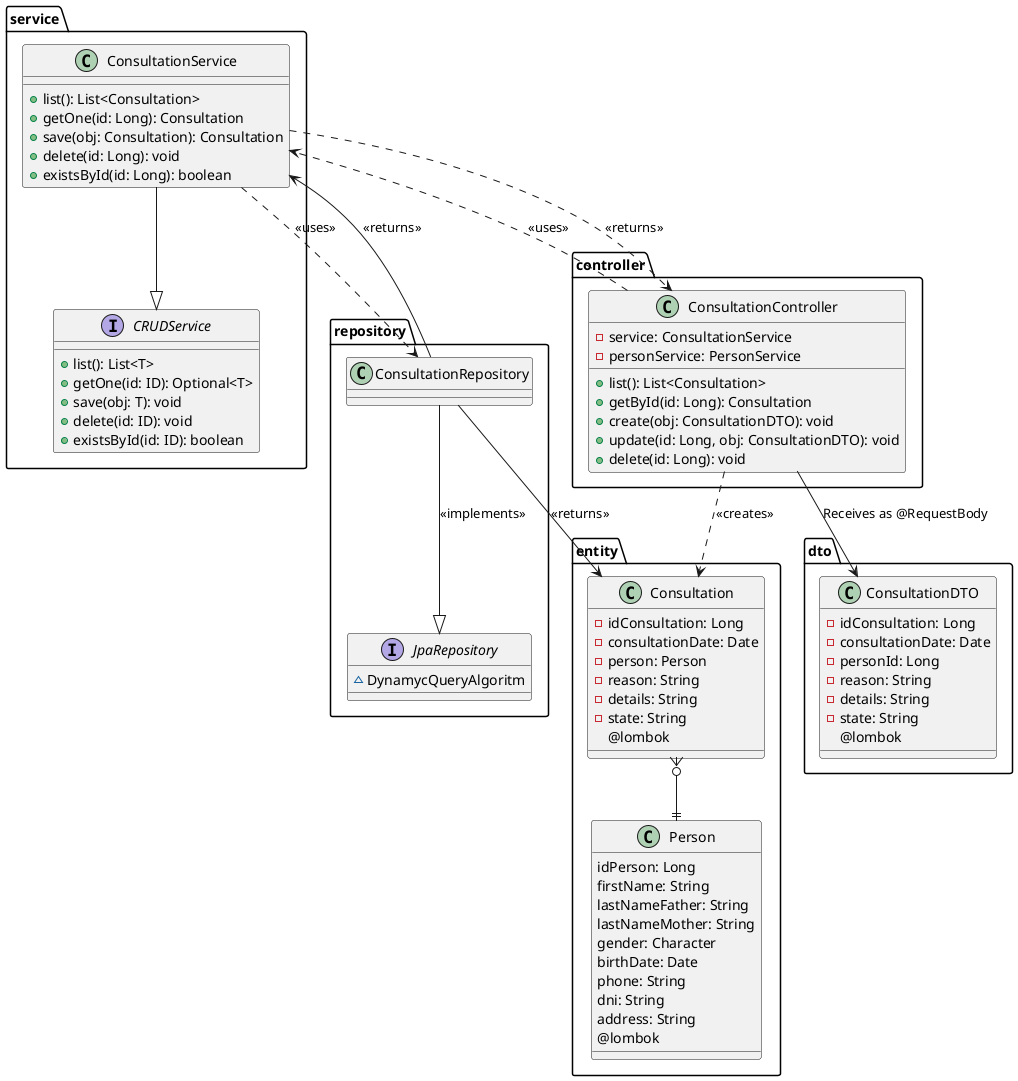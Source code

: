 @startuml Consultation

package controller {
  class ConsultationController {
    -service: ConsultationService
    -personService: PersonService
    +list(): List<Consultation>
    +getById(id: Long): Consultation
    +create(obj: ConsultationDTO): void
    +update(id: Long, obj: ConsultationDTO): void
    +delete(id: Long): void
  }
}

package service {
  interface CRUDService{
    +list(): List<T>
    +getOne(id: ID): Optional<T>
    +save(obj: T): void
    +delete(id: ID): void
    +existsById(id: ID): boolean
  }

  class ConsultationService {
    +list(): List<Consultation>
    +getOne(id: Long): Consultation
    +save(obj: Consultation): Consultation
    +delete(id: Long): void
    +existsById(id: Long): boolean
  }
}

package repository {

  class ConsultationRepository {}

  interface JpaRepository {
    ~DynamycQueryAlgoritm
  }
}

package dto {
  class ConsultationDTO {
    -idConsultation: Long
    -consultationDate: Date
    -personId: Long
    -reason: String
    -details: String
    -state: String
    @lombok
  }
}

package entity {

  class Consultation {
    -idConsultation: Long
    -consultationDate: Date
    -person: Person
    -reason: String
    -details: String
    -state: String
    @lombok
  }

  class Person {
    idPerson: Long
    firstName: String
    lastNameFather: String
    lastNameMother: String
    gender: Character
    birthDate: Date
    phone: String
    dni: String
    address: String
    @lombok
  }
}

ConsultationController ..> ConsultationService : <<uses>>
ConsultationController --> ConsultationDTO : Receives as @RequestBody
ConsultationController ..> Consultation : <<creates>>

ConsultationService..> ConsultationController: <<returns>>
ConsultationService --|> CRUDService
ConsultationService ..> ConsultationRepository : <<uses>>

ConsultationRepository --> ConsultationService : <<returns>>
ConsultationRepository --> Consultation : <<returns>>
ConsultationRepository --|> JpaRepository: <<implements>>

Consultation }o--|| Person

@enduml
